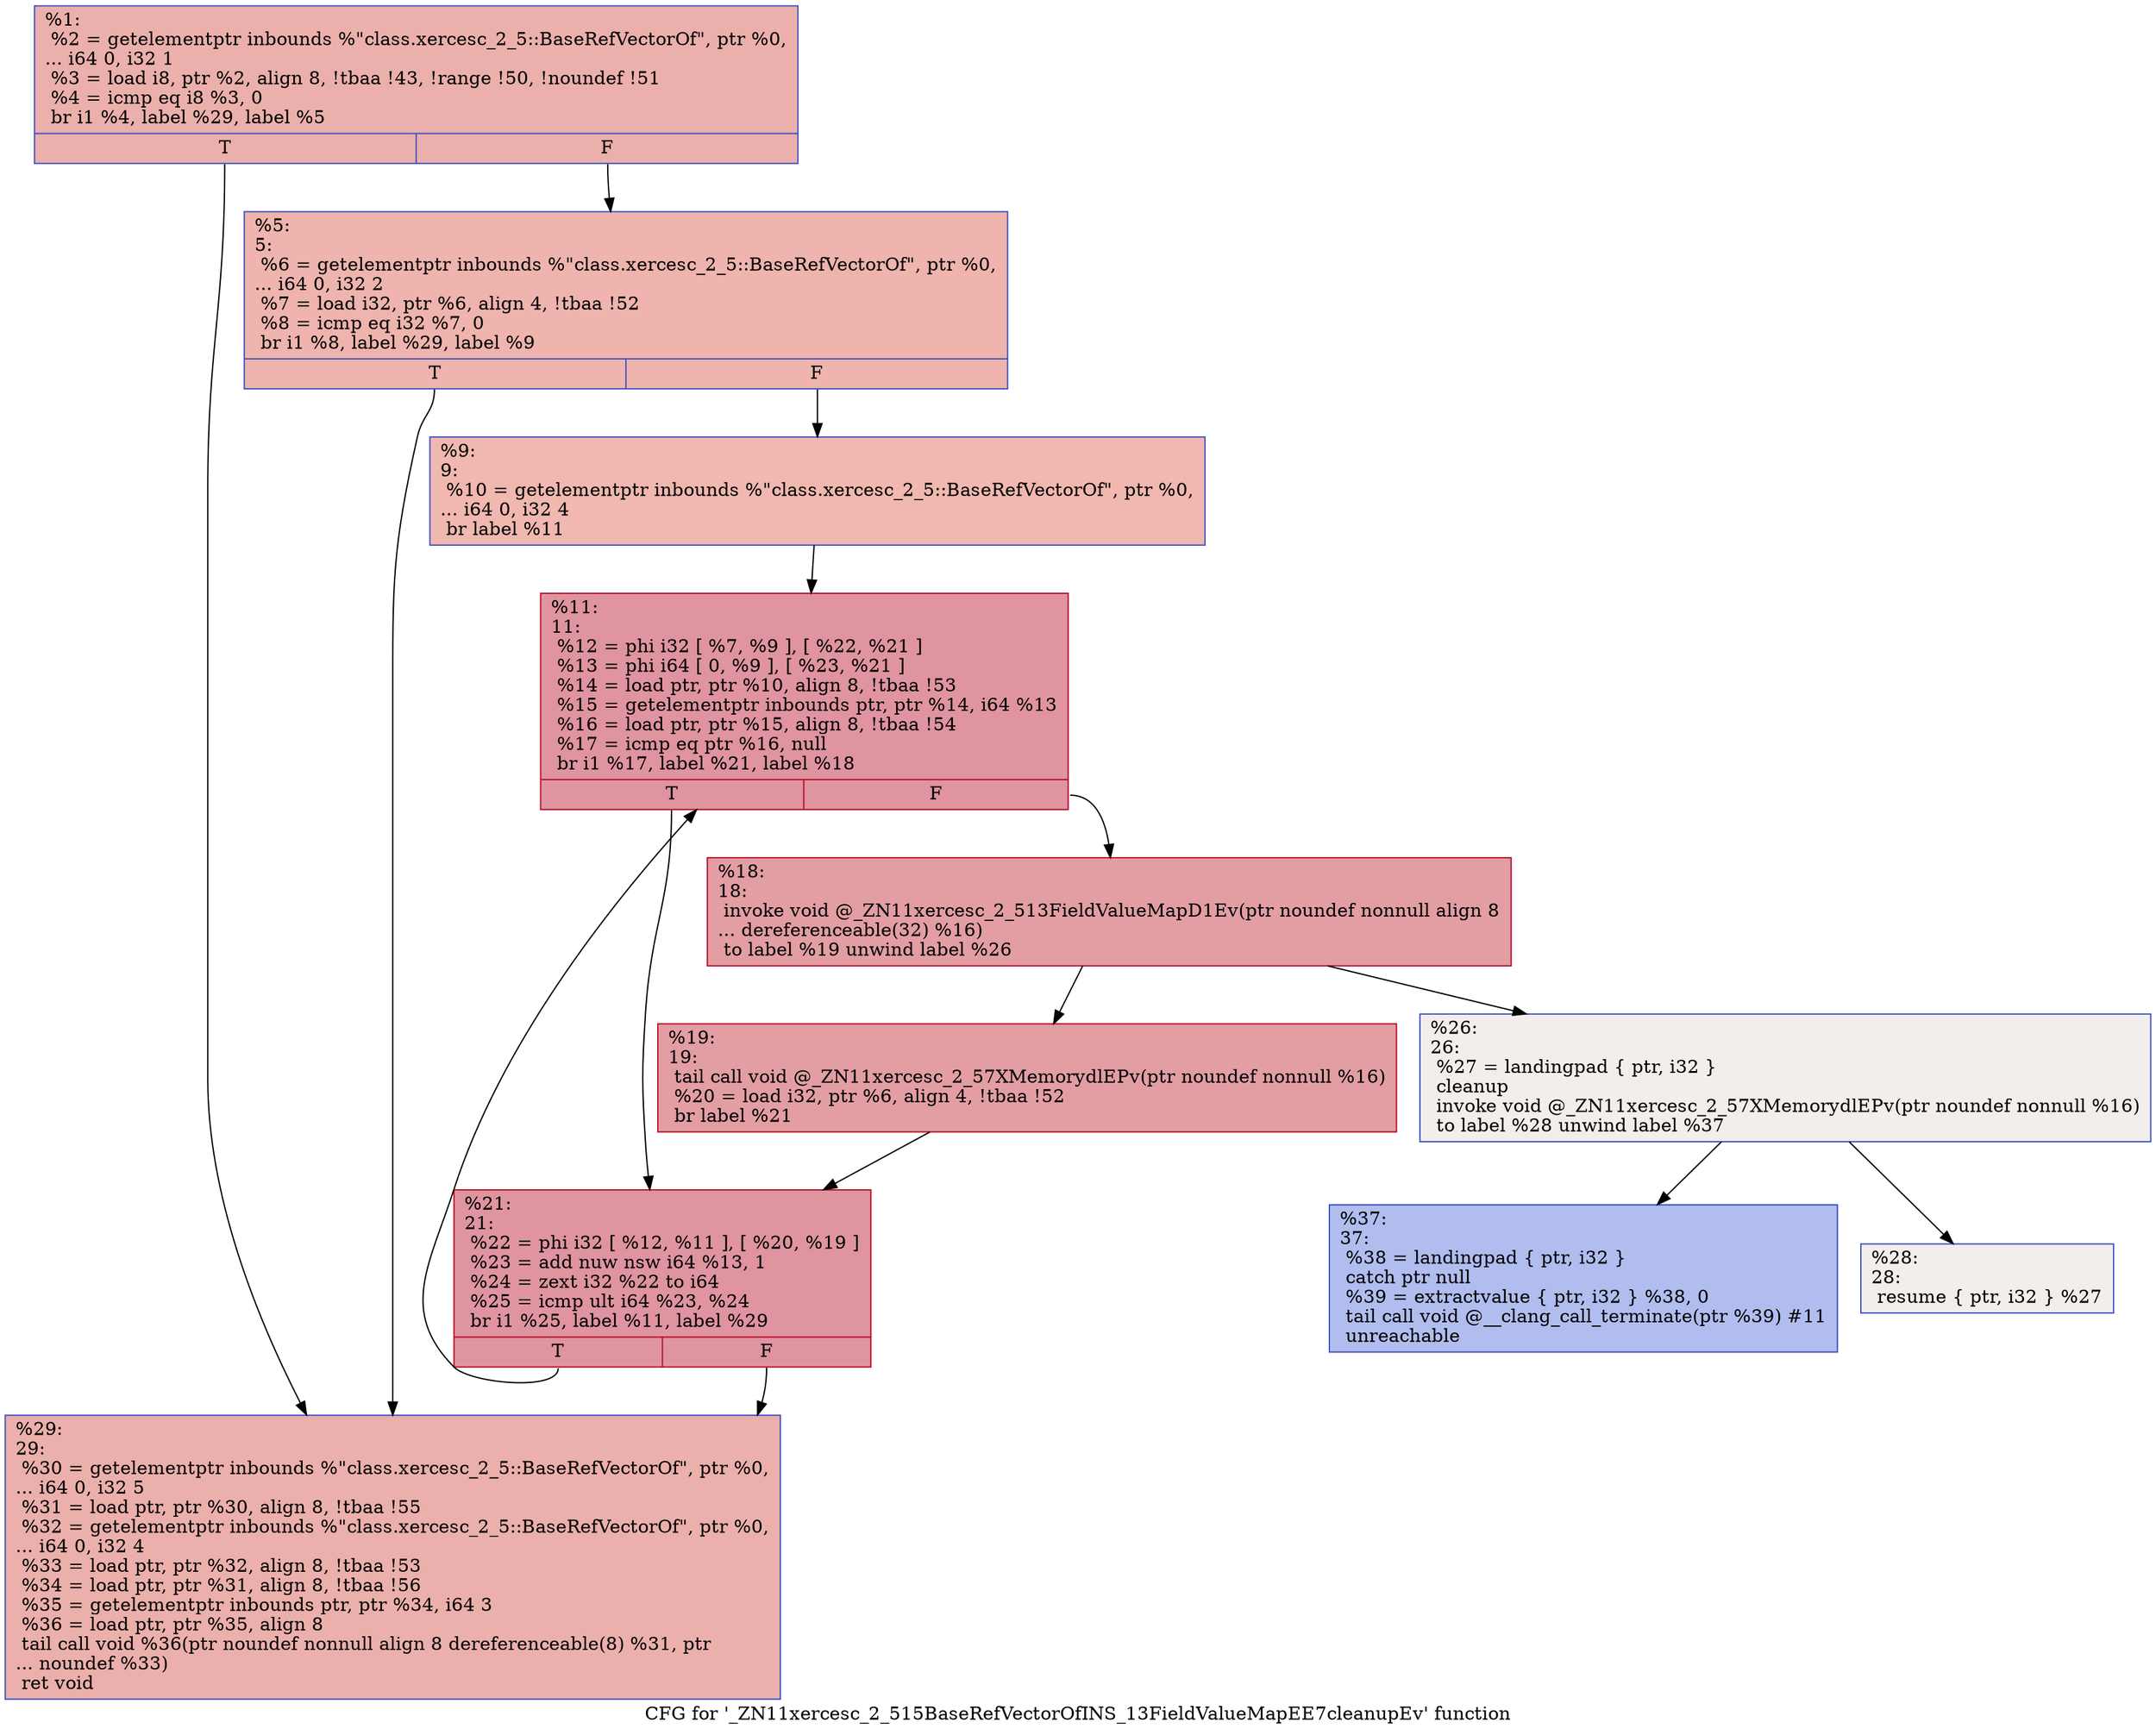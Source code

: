 digraph "CFG for '_ZN11xercesc_2_515BaseRefVectorOfINS_13FieldValueMapEE7cleanupEv' function" {
	label="CFG for '_ZN11xercesc_2_515BaseRefVectorOfINS_13FieldValueMapEE7cleanupEv' function";

	Node0x560876e36170 [shape=record,color="#3d50c3ff", style=filled, fillcolor="#d24b4070",label="{%1:\l  %2 = getelementptr inbounds %\"class.xercesc_2_5::BaseRefVectorOf\", ptr %0,\l... i64 0, i32 1\l  %3 = load i8, ptr %2, align 8, !tbaa !43, !range !50, !noundef !51\l  %4 = icmp eq i8 %3, 0\l  br i1 %4, label %29, label %5\l|{<s0>T|<s1>F}}"];
	Node0x560876e36170:s0 -> Node0x560876e36540;
	Node0x560876e36170:s1 -> Node0x560876e36590;
	Node0x560876e36590 [shape=record,color="#3d50c3ff", style=filled, fillcolor="#d8564670",label="{%5:\l5:                                                \l  %6 = getelementptr inbounds %\"class.xercesc_2_5::BaseRefVectorOf\", ptr %0,\l... i64 0, i32 2\l  %7 = load i32, ptr %6, align 4, !tbaa !52\l  %8 = icmp eq i32 %7, 0\l  br i1 %8, label %29, label %9\l|{<s0>T|<s1>F}}"];
	Node0x560876e36590:s0 -> Node0x560876e36540;
	Node0x560876e36590:s1 -> Node0x560876e361c0;
	Node0x560876e361c0 [shape=record,color="#3d50c3ff", style=filled, fillcolor="#dc5d4a70",label="{%9:\l9:                                                \l  %10 = getelementptr inbounds %\"class.xercesc_2_5::BaseRefVectorOf\", ptr %0,\l... i64 0, i32 4\l  br label %11\l}"];
	Node0x560876e361c0 -> Node0x560876e36a50;
	Node0x560876e36a50 [shape=record,color="#b70d28ff", style=filled, fillcolor="#b70d2870",label="{%11:\l11:                                               \l  %12 = phi i32 [ %7, %9 ], [ %22, %21 ]\l  %13 = phi i64 [ 0, %9 ], [ %23, %21 ]\l  %14 = load ptr, ptr %10, align 8, !tbaa !53\l  %15 = getelementptr inbounds ptr, ptr %14, i64 %13\l  %16 = load ptr, ptr %15, align 8, !tbaa !54\l  %17 = icmp eq ptr %16, null\l  br i1 %17, label %21, label %18\l|{<s0>T|<s1>F}}"];
	Node0x560876e36a50:s0 -> Node0x560876e36b10;
	Node0x560876e36a50:s1 -> Node0x560876e36df0;
	Node0x560876e36df0 [shape=record,color="#b70d28ff", style=filled, fillcolor="#be242e70",label="{%18:\l18:                                               \l  invoke void @_ZN11xercesc_2_513FieldValueMapD1Ev(ptr noundef nonnull align 8\l... dereferenceable(32) %16)\l          to label %19 unwind label %26\l}"];
	Node0x560876e36df0 -> Node0x560876e36f60;
	Node0x560876e36df0 -> Node0x560876e36fb0;
	Node0x560876e36f60 [shape=record,color="#b70d28ff", style=filled, fillcolor="#be242e70",label="{%19:\l19:                                               \l  tail call void @_ZN11xercesc_2_57XMemorydlEPv(ptr noundef nonnull %16)\l  %20 = load i32, ptr %6, align 4, !tbaa !52\l  br label %21\l}"];
	Node0x560876e36f60 -> Node0x560876e36b10;
	Node0x560876e36b10 [shape=record,color="#b70d28ff", style=filled, fillcolor="#b70d2870",label="{%21:\l21:                                               \l  %22 = phi i32 [ %12, %11 ], [ %20, %19 ]\l  %23 = add nuw nsw i64 %13, 1\l  %24 = zext i32 %22 to i64\l  %25 = icmp ult i64 %23, %24\l  br i1 %25, label %11, label %29\l|{<s0>T|<s1>F}}"];
	Node0x560876e36b10:s0 -> Node0x560876e36a50;
	Node0x560876e36b10:s1 -> Node0x560876e36540;
	Node0x560876e36fb0 [shape=record,color="#3d50c3ff", style=filled, fillcolor="#e3d9d370",label="{%26:\l26:                                               \l  %27 = landingpad \{ ptr, i32 \}\l          cleanup\l  invoke void @_ZN11xercesc_2_57XMemorydlEPv(ptr noundef nonnull %16)\l          to label %28 unwind label %37\l}"];
	Node0x560876e36fb0 -> Node0x560876e37650;
	Node0x560876e36fb0 -> Node0x560876e376a0;
	Node0x560876e37650 [shape=record,color="#3d50c3ff", style=filled, fillcolor="#e3d9d370",label="{%28:\l28:                                               \l  resume \{ ptr, i32 \} %27\l}"];
	Node0x560876e36540 [shape=record,color="#3d50c3ff", style=filled, fillcolor="#d24b4070",label="{%29:\l29:                                               \l  %30 = getelementptr inbounds %\"class.xercesc_2_5::BaseRefVectorOf\", ptr %0,\l... i64 0, i32 5\l  %31 = load ptr, ptr %30, align 8, !tbaa !55\l  %32 = getelementptr inbounds %\"class.xercesc_2_5::BaseRefVectorOf\", ptr %0,\l... i64 0, i32 4\l  %33 = load ptr, ptr %32, align 8, !tbaa !53\l  %34 = load ptr, ptr %31, align 8, !tbaa !56\l  %35 = getelementptr inbounds ptr, ptr %34, i64 3\l  %36 = load ptr, ptr %35, align 8\l  tail call void %36(ptr noundef nonnull align 8 dereferenceable(8) %31, ptr\l... noundef %33)\l  ret void\l}"];
	Node0x560876e376a0 [shape=record,color="#3d50c3ff", style=filled, fillcolor="#4f69d970",label="{%37:\l37:                                               \l  %38 = landingpad \{ ptr, i32 \}\l          catch ptr null\l  %39 = extractvalue \{ ptr, i32 \} %38, 0\l  tail call void @__clang_call_terminate(ptr %39) #11\l  unreachable\l}"];
}

